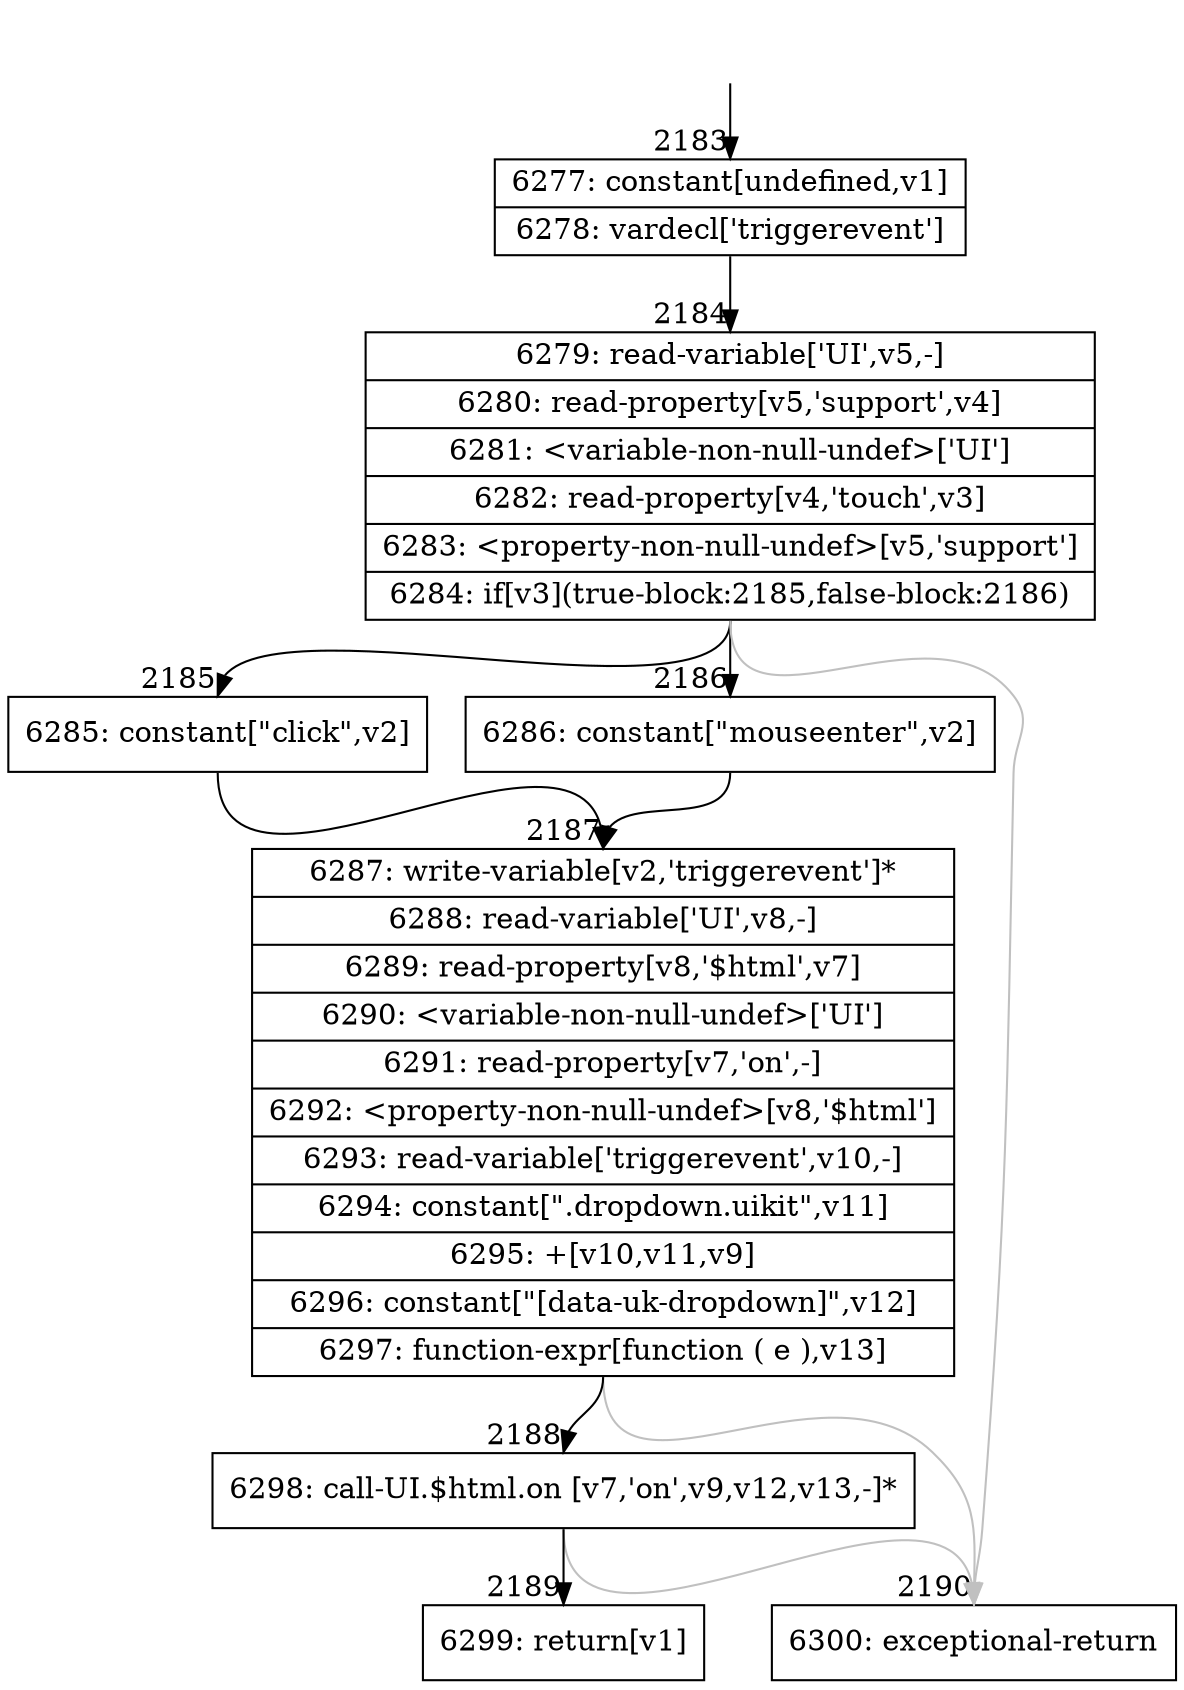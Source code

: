 digraph {
rankdir="TD"
BB_entry175[shape=none,label=""];
BB_entry175 -> BB2183 [tailport=s, headport=n, headlabel="    2183"]
BB2183 [shape=record label="{6277: constant[undefined,v1]|6278: vardecl['triggerevent']}" ] 
BB2183 -> BB2184 [tailport=s, headport=n, headlabel="      2184"]
BB2184 [shape=record label="{6279: read-variable['UI',v5,-]|6280: read-property[v5,'support',v4]|6281: \<variable-non-null-undef\>['UI']|6282: read-property[v4,'touch',v3]|6283: \<property-non-null-undef\>[v5,'support']|6284: if[v3](true-block:2185,false-block:2186)}" ] 
BB2184 -> BB2185 [tailport=s, headport=n, headlabel="      2185"]
BB2184 -> BB2186 [tailport=s, headport=n, headlabel="      2186"]
BB2184 -> BB2190 [tailport=s, headport=n, color=gray, headlabel="      2190"]
BB2185 [shape=record label="{6285: constant[\"click\",v2]}" ] 
BB2185 -> BB2187 [tailport=s, headport=n, headlabel="      2187"]
BB2186 [shape=record label="{6286: constant[\"mouseenter\",v2]}" ] 
BB2186 -> BB2187 [tailport=s, headport=n]
BB2187 [shape=record label="{6287: write-variable[v2,'triggerevent']*|6288: read-variable['UI',v8,-]|6289: read-property[v8,'$html',v7]|6290: \<variable-non-null-undef\>['UI']|6291: read-property[v7,'on',-]|6292: \<property-non-null-undef\>[v8,'$html']|6293: read-variable['triggerevent',v10,-]|6294: constant[\".dropdown.uikit\",v11]|6295: +[v10,v11,v9]|6296: constant[\"[data-uk-dropdown]\",v12]|6297: function-expr[function ( e ),v13]}" ] 
BB2187 -> BB2188 [tailport=s, headport=n, headlabel="      2188"]
BB2187 -> BB2190 [tailport=s, headport=n, color=gray]
BB2188 [shape=record label="{6298: call-UI.$html.on [v7,'on',v9,v12,v13,-]*}" ] 
BB2188 -> BB2189 [tailport=s, headport=n, headlabel="      2189"]
BB2188 -> BB2190 [tailport=s, headport=n, color=gray]
BB2189 [shape=record label="{6299: return[v1]}" ] 
BB2190 [shape=record label="{6300: exceptional-return}" ] 
//#$~ 1693
}
